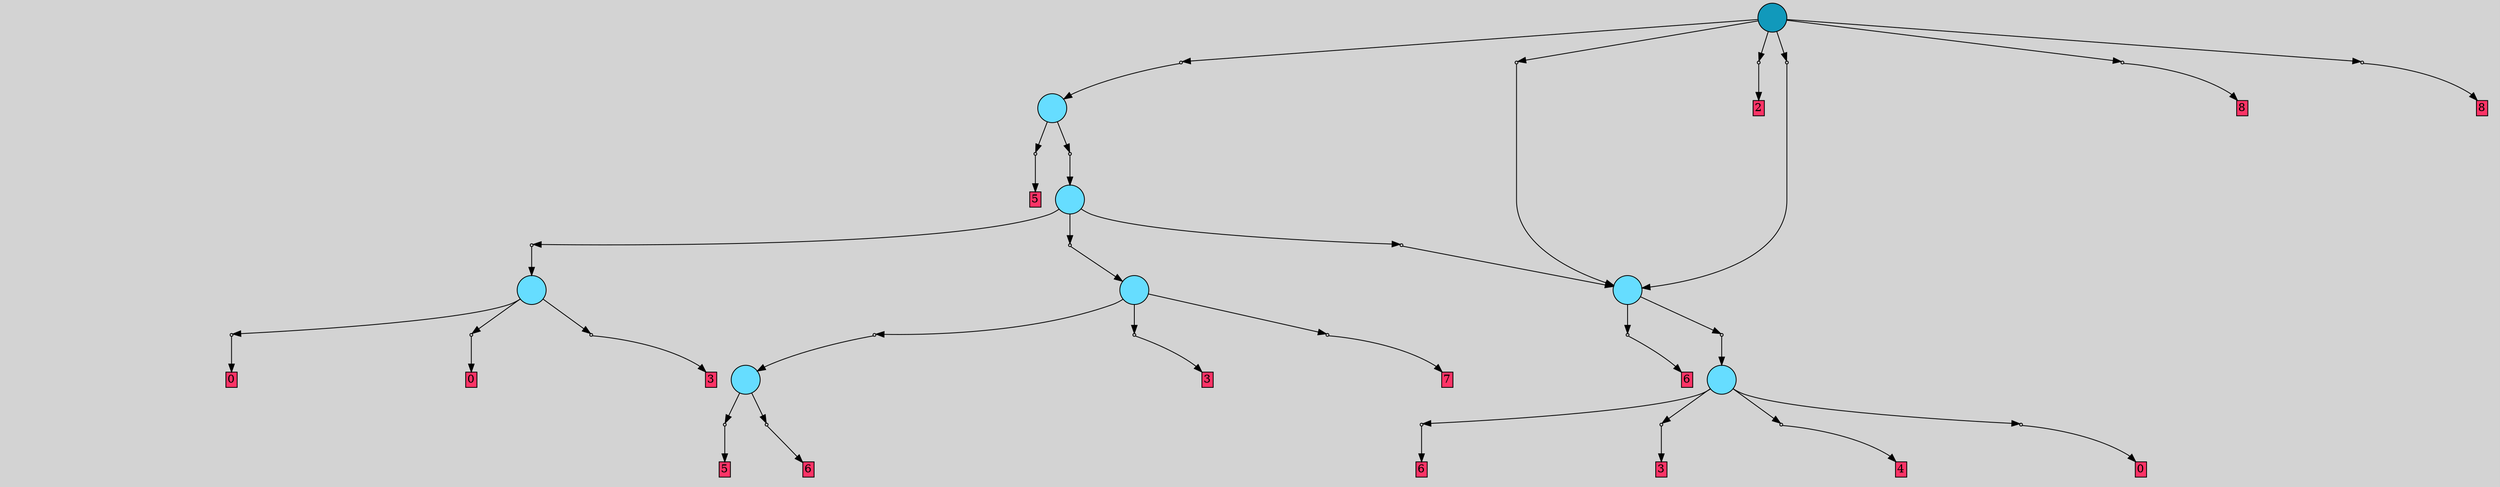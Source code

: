 // File exported with GEGELATI v1.3.1
// On the 2024-04-12 16:08:46
// With the File::TPGGraphDotExporter
digraph{
	graph[pad = "0.212, 0.055" bgcolor = lightgray]
	node[shape=circle style = filled label = ""]
		T0 [fillcolor="#66ddff"]
		T1 [fillcolor="#66ddff"]
		T2 [fillcolor="#66ddff"]
		T3 [fillcolor="#66ddff"]
		T4 [fillcolor="#66ddff"]
		T5 [fillcolor="#66ddff"]
		T6 [fillcolor="#66ddff"]
		T7 [fillcolor="#1199bb"]
		P0 [fillcolor="#cccccc" shape=point] //
		I0 [shape=box style=invis label="1|0&2|6#2|5#0|7#0|2#3|1#4|1&#92;n"]
		P0 -> I0[style=invis]
		A0 [fillcolor="#ff3366" shape=box margin=0.03 width=0 height=0 label="5"]
		T0 -> P0 -> A0
		P1 [fillcolor="#cccccc" shape=point] //
		I1 [shape=box style=invis label=""]
		P1 -> I1[style=invis]
		A1 [fillcolor="#ff3366" shape=box margin=0.03 width=0 height=0 label="6"]
		T0 -> P1 -> A1
		P2 [fillcolor="#cccccc" shape=point] //
		I2 [shape=box style=invis label="1|0&0|5#3|4#1|2#4|3#4|4#1|7&#92;n"]
		P2 -> I2[style=invis]
		T1 -> P2 -> T0
		P3 [fillcolor="#cccccc" shape=point] //
		I3 [shape=box style=invis label="1|0&1|1#2|0#2|1#4|2#3|4#2|2&#92;n"]
		P3 -> I3[style=invis]
		A2 [fillcolor="#ff3366" shape=box margin=0.03 width=0 height=0 label="3"]
		T1 -> P3 -> A2
		P4 [fillcolor="#cccccc" shape=point] //
		I4 [shape=box style=invis label="3|0&1|4#0|7#3|4#3|0#3|2#1|2&#92;n"]
		P4 -> I4[style=invis]
		A3 [fillcolor="#ff3366" shape=box margin=0.03 width=0 height=0 label="7"]
		T1 -> P4 -> A3
		P5 [fillcolor="#cccccc" shape=point] //
		I5 [shape=box style=invis label="6|0&0|2#2|5#2|6#1|3#3|6#0|4&#92;n"]
		P5 -> I5[style=invis]
		A4 [fillcolor="#ff3366" shape=box margin=0.03 width=0 height=0 label="0"]
		T2 -> P5 -> A4
		P6 [fillcolor="#cccccc" shape=point] //
		I6 [shape=box style=invis label="0|0&2|1#3|5#2|7#3|0#1|7#3|1&#92;n"]
		P6 -> I6[style=invis]
		A5 [fillcolor="#ff3366" shape=box margin=0.03 width=0 height=0 label="0"]
		T2 -> P6 -> A5
		P7 [fillcolor="#cccccc" shape=point] //
		I7 [shape=box style=invis label="6|0&3|7#1|0#1|3#2|6#0|6#4|2&#92;n"]
		P7 -> I7[style=invis]
		A6 [fillcolor="#ff3366" shape=box margin=0.03 width=0 height=0 label="3"]
		T2 -> P7 -> A6
		P8 [fillcolor="#cccccc" shape=point] //
		I8 [shape=box style=invis label="2|0&1|5#1|3#0|4#2|2#3|1#2|6&#92;n"]
		P8 -> I8[style=invis]
		A7 [fillcolor="#ff3366" shape=box margin=0.03 width=0 height=0 label="4"]
		T3 -> P8 -> A7
		P9 [fillcolor="#cccccc" shape=point] //
		I9 [shape=box style=invis label="4|0&2|0#0|5#2|1#3|3#2|3#1|6&#92;n"]
		P9 -> I9[style=invis]
		A8 [fillcolor="#ff3366" shape=box margin=0.03 width=0 height=0 label="0"]
		T3 -> P9 -> A8
		P10 [fillcolor="#cccccc" shape=point] //
		I10 [shape=box style=invis label="4|0&3|5#4|6#2|4#1|6#0|1#4|0&#92;n"]
		P10 -> I10[style=invis]
		A9 [fillcolor="#ff3366" shape=box margin=0.03 width=0 height=0 label="6"]
		T3 -> P10 -> A9
		P11 [fillcolor="#cccccc" shape=point] //
		I11 [shape=box style=invis label="2|0&4|3#3|7#2|1#0|3#2|5#3|4&#92;n"]
		P11 -> I11[style=invis]
		A10 [fillcolor="#ff3366" shape=box margin=0.03 width=0 height=0 label="3"]
		T3 -> P11 -> A10
		P12 [fillcolor="#cccccc" shape=point] //
		I12 [shape=box style=invis label="4|0&3|5#4|6#2|4#1|6#0|1#4|0&#92;n"]
		P12 -> I12[style=invis]
		A11 [fillcolor="#ff3366" shape=box margin=0.03 width=0 height=0 label="6"]
		T4 -> P12 -> A11
		P13 [fillcolor="#cccccc" shape=point] //
		I13 [shape=box style=invis label="6|0&0|2#2|5#2|6#1|3#3|6#0|4&#92;n"]
		P13 -> I13[style=invis]
		T4 -> P13 -> T3
		P14 [fillcolor="#cccccc" shape=point] //
		I14 [shape=box style=invis label="1|0&4|1#1|4#1|6#1|1#0|0#4|3&#92;n"]
		P14 -> I14[style=invis]
		T5 -> P14 -> T4
		P15 [fillcolor="#cccccc" shape=point] //
		I15 [shape=box style=invis label="2|0&4|3#3|5#2|1#0|3#2|5#3|4&#92;n"]
		P15 -> I15[style=invis]
		T5 -> P15 -> T2
		P16 [fillcolor="#cccccc" shape=point] //
		I16 [shape=box style=invis label="2|0&4|3#3|7#2|1#0|3#2|5#3|4&#92;n"]
		P16 -> I16[style=invis]
		T5 -> P16 -> T1
		P17 [fillcolor="#cccccc" shape=point] //
		I17 [shape=box style=invis label="8|3&4|1#1|0#4|0#4|2#4|2#0|4&#92;n2|0&0|3#3|5#3|2#2|0#1|1#3|6&#92;n"]
		P17 -> I17[style=invis]
		A12 [fillcolor="#ff3366" shape=box margin=0.03 width=0 height=0 label="5"]
		T6 -> P17 -> A12
		P18 [fillcolor="#cccccc" shape=point] //
		I18 [shape=box style=invis label="8|2&1|3#4|6#0|0#4|7#2|7#3|2&#92;n7|0&3|0#1|3#0|2#0|0#1|1#4|7&#92;n"]
		P18 -> I18[style=invis]
		T6 -> P18 -> T5
		P19 [fillcolor="#cccccc" shape=point] //
		I19 [shape=box style=invis label="8|2&1|3#4|6#0|0#4|7#2|7#3|2&#92;n7|0&3|0#1|3#0|2#0|0#1|1#4|7&#92;n"]
		P19 -> I19[style=invis]
		T7 -> P19 -> T6
		P20 [fillcolor="#cccccc" shape=point] //
		I20 [shape=box style=invis label="2|0&4|6#2|5#1|5#1|5#0|5#0|3&#92;n"]
		P20 -> I20[style=invis]
		T7 -> P20 -> T4
		P21 [fillcolor="#cccccc" shape=point] //
		I21 [shape=box style=invis label="6|0&3|2#4|0#2|4#2|1#2|5#3|7&#92;n"]
		P21 -> I21[style=invis]
		A13 [fillcolor="#ff3366" shape=box margin=0.03 width=0 height=0 label="2"]
		T7 -> P21 -> A13
		P22 [fillcolor="#cccccc" shape=point] //
		I22 [shape=box style=invis label="8|2&1|3#4|6#0|0#4|7#2|7#3|2&#92;n7|0&3|1#1|3#0|2#0|0#1|1#4|7&#92;n"]
		P22 -> I22[style=invis]
		T7 -> P22 -> T4
		P23 [fillcolor="#cccccc" shape=point] //
		I23 [shape=box style=invis label="6|0&3|4#3|0#4|7#1|1#4|1#0|1&#92;n"]
		P23 -> I23[style=invis]
		A14 [fillcolor="#ff3366" shape=box margin=0.03 width=0 height=0 label="8"]
		T7 -> P23 -> A14
		P24 [fillcolor="#cccccc" shape=point] //
		I24 [shape=box style=invis label="2|0&3|0#4|7#2|1#2|5#0|2#4|5&#92;n"]
		P24 -> I24[style=invis]
		A15 [fillcolor="#ff3366" shape=box margin=0.03 width=0 height=0 label="8"]
		T7 -> P24 -> A15
		{ rank= same T7 }
}
